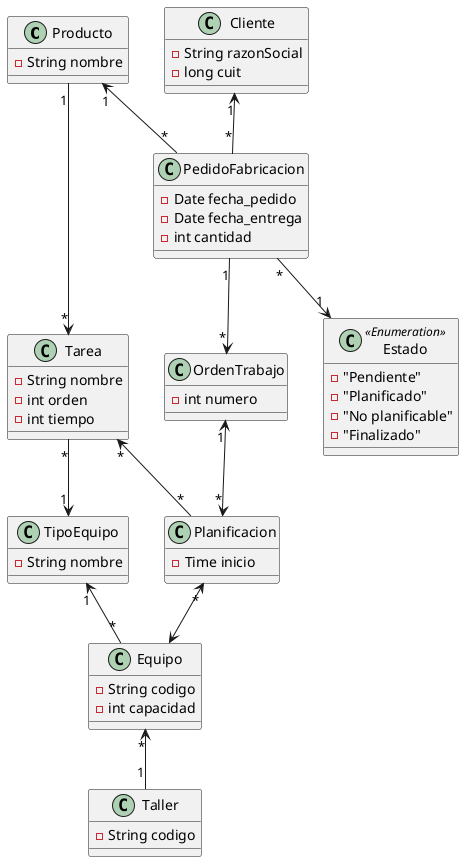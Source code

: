 @startuml

class Producto{
  -String nombre
}
class Taller{
  -String codigo
}
class TipoEquipo{
  -String nombre
}
class Tarea{
  -String nombre
  -int orden
  -int tiempo
}
class Equipo{
  -String codigo
  -int capacidad
}
class PedidoFabricacion{
  -Date fecha_pedido
  -Date fecha_entrega
  -int cantidad
}
class OrdenTrabajo{
  -int numero
}
class Planificacion{
  -Time inicio
}
class Estado<<Enumeration>>{
  -"Pendiente"
  -"Planificado"
  -"No planificable"
  -"Finalizado"
}
class Cliente{
  -String razonSocial
  -long cuit
}

Producto "1" <-- "*" PedidoFabricacion
Equipo "*" <-- "1" Taller
Producto "1" --> "*" Tarea
OrdenTrabajo "1" <--> "*" Planificacion
Planificacion "*"<--> Equipo
TipoEquipo "1" <-- "*" Equipo
Tarea "*" --> "1" TipoEquipo
Tarea "*" <-- "*" Planificacion
PedidoFabricacion "1" --> "*" OrdenTrabajo
PedidoFabricacion "*" --> "1" Estado
Cliente "1" <-- "*" PedidoFabricacion

@enduml
